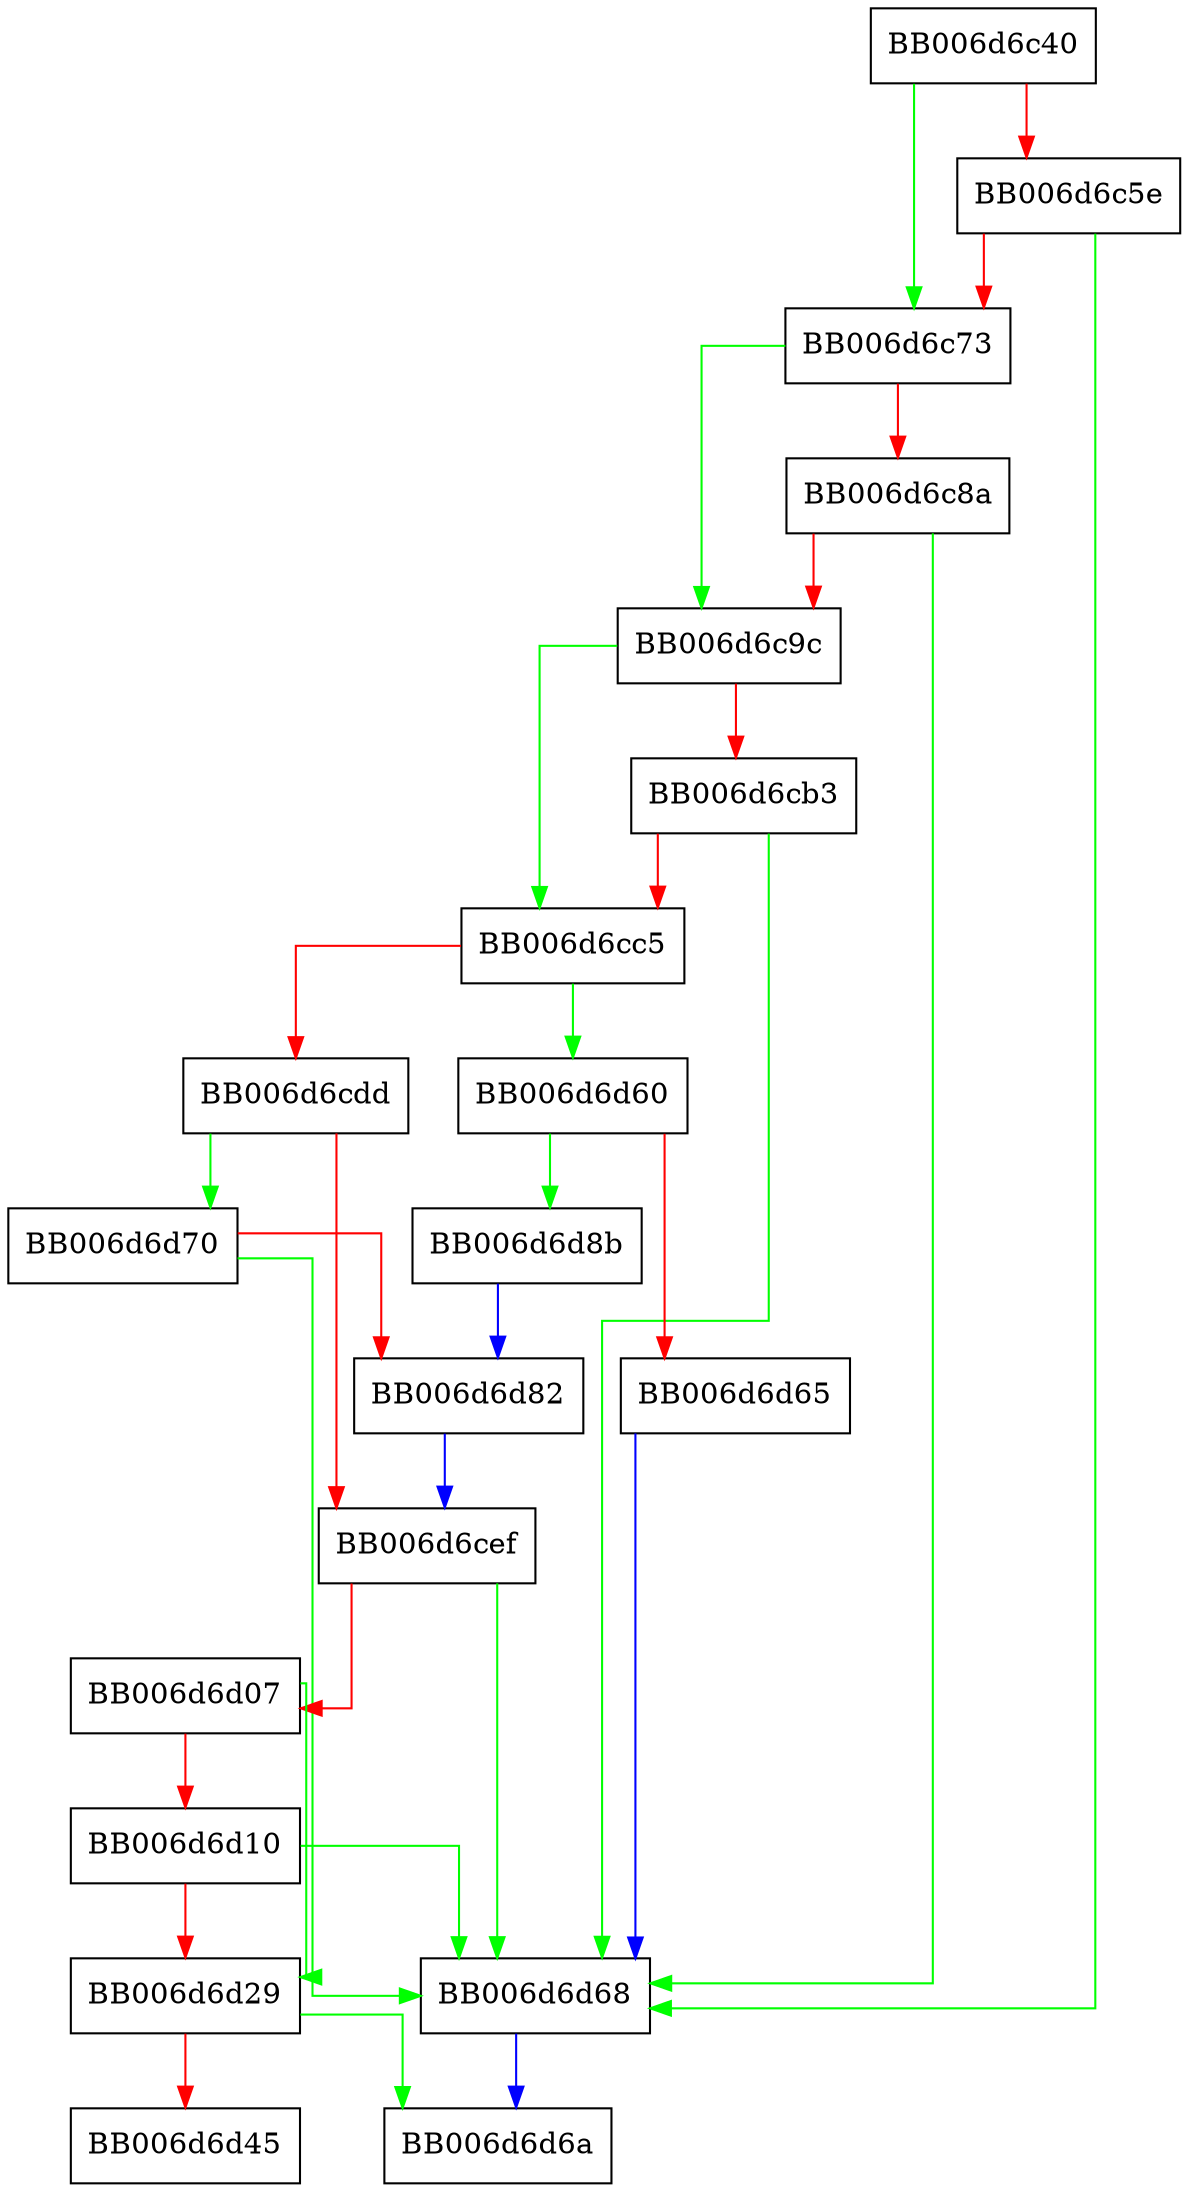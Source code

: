 digraph ed448_get_params {
  node [shape="box"];
  graph [splines=ortho];
  BB006d6c40 -> BB006d6c73 [color="green"];
  BB006d6c40 -> BB006d6c5e [color="red"];
  BB006d6c5e -> BB006d6d68 [color="green"];
  BB006d6c5e -> BB006d6c73 [color="red"];
  BB006d6c73 -> BB006d6c9c [color="green"];
  BB006d6c73 -> BB006d6c8a [color="red"];
  BB006d6c8a -> BB006d6d68 [color="green"];
  BB006d6c8a -> BB006d6c9c [color="red"];
  BB006d6c9c -> BB006d6cc5 [color="green"];
  BB006d6c9c -> BB006d6cb3 [color="red"];
  BB006d6cb3 -> BB006d6d68 [color="green"];
  BB006d6cb3 -> BB006d6cc5 [color="red"];
  BB006d6cc5 -> BB006d6d60 [color="green"];
  BB006d6cc5 -> BB006d6cdd [color="red"];
  BB006d6cdd -> BB006d6d70 [color="green"];
  BB006d6cdd -> BB006d6cef [color="red"];
  BB006d6cef -> BB006d6d68 [color="green"];
  BB006d6cef -> BB006d6d07 [color="red"];
  BB006d6d07 -> BB006d6d29 [color="green"];
  BB006d6d07 -> BB006d6d10 [color="red"];
  BB006d6d10 -> BB006d6d68 [color="green"];
  BB006d6d10 -> BB006d6d29 [color="red"];
  BB006d6d29 -> BB006d6d6a [color="green"];
  BB006d6d29 -> BB006d6d45 [color="red"];
  BB006d6d60 -> BB006d6d8b [color="green"];
  BB006d6d60 -> BB006d6d65 [color="red"];
  BB006d6d65 -> BB006d6d68 [color="blue"];
  BB006d6d68 -> BB006d6d6a [color="blue"];
  BB006d6d70 -> BB006d6d68 [color="green"];
  BB006d6d70 -> BB006d6d82 [color="red"];
  BB006d6d82 -> BB006d6cef [color="blue"];
  BB006d6d8b -> BB006d6d82 [color="blue"];
}